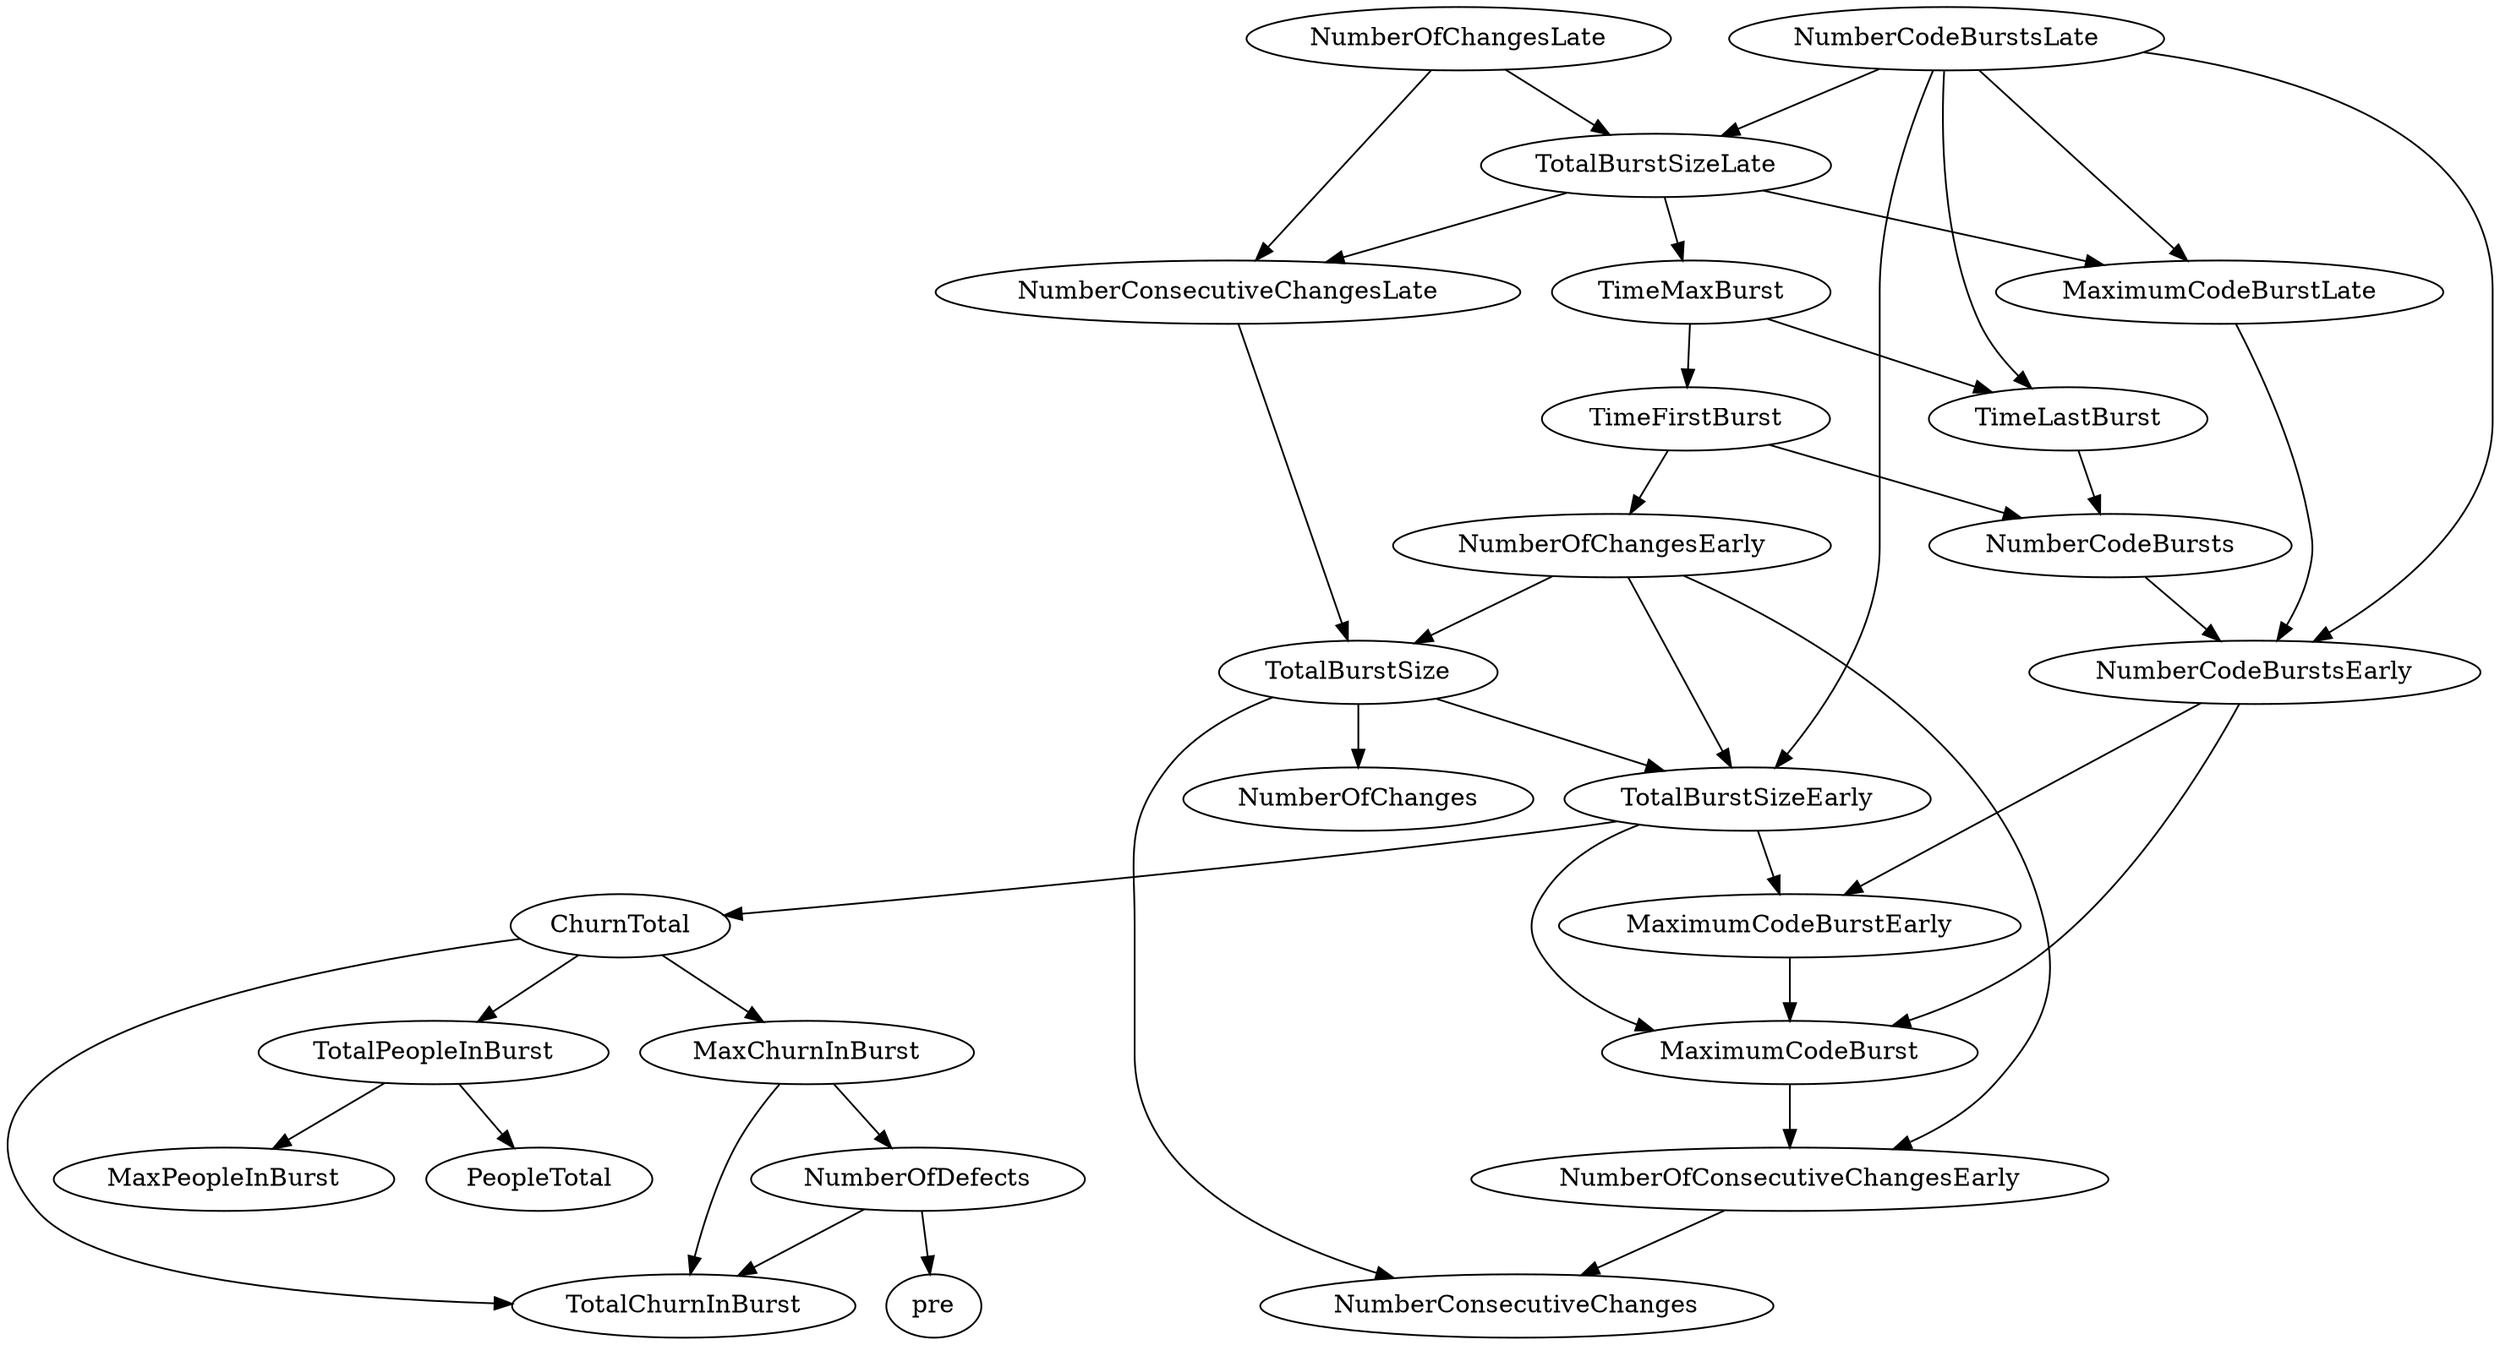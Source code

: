 digraph {
   TotalPeopleInBurst;
   MaximumCodeBurstLate;
   NumberOfChanges;
   MaxPeopleInBurst;
   TotalBurstSizeLate;
   NumberCodeBurstsLate;
   NumberOfChangesLate;
   NumberOfChangesEarly;
   MaxChurnInBurst;
   MaximumCodeBurstEarly;
   NumberCodeBurstsEarly;
   TimeFirstBurst;
   TotalChurnInBurst;
   ChurnTotal;
   MaximumCodeBurst;
   NumberOfConsecutiveChangesEarly;
   NumberConsecutiveChangesLate;
   TotalBurstSizeEarly;
   TotalBurstSize;
   TimeMaxBurst;
   NumberConsecutiveChanges;
   TimeLastBurst;
   NumberCodeBursts;
   PeopleTotal;
   pre;
   NumberOfDefects;
   TotalPeopleInBurst -> MaxPeopleInBurst;
   TotalPeopleInBurst -> PeopleTotal;
   MaximumCodeBurstLate -> NumberCodeBurstsEarly;
   TotalBurstSizeLate -> MaximumCodeBurstLate;
   TotalBurstSizeLate -> NumberConsecutiveChangesLate;
   TotalBurstSizeLate -> TimeMaxBurst;
   NumberCodeBurstsLate -> MaximumCodeBurstLate;
   NumberCodeBurstsLate -> TotalBurstSizeLate;
   NumberCodeBurstsLate -> NumberCodeBurstsEarly;
   NumberCodeBurstsLate -> TotalBurstSizeEarly;
   NumberCodeBurstsLate -> TimeLastBurst;
   NumberOfChangesLate -> TotalBurstSizeLate;
   NumberOfChangesLate -> NumberConsecutiveChangesLate;
   NumberOfChangesEarly -> NumberOfConsecutiveChangesEarly;
   NumberOfChangesEarly -> TotalBurstSizeEarly;
   NumberOfChangesEarly -> TotalBurstSize;
   MaxChurnInBurst -> TotalChurnInBurst;
   MaxChurnInBurst -> NumberOfDefects;
   MaximumCodeBurstEarly -> MaximumCodeBurst;
   NumberCodeBurstsEarly -> MaximumCodeBurstEarly;
   NumberCodeBurstsEarly -> MaximumCodeBurst;
   TimeFirstBurst -> NumberOfChangesEarly;
   TimeFirstBurst -> NumberCodeBursts;
   ChurnTotal -> TotalPeopleInBurst;
   ChurnTotal -> MaxChurnInBurst;
   ChurnTotal -> TotalChurnInBurst;
   MaximumCodeBurst -> NumberOfConsecutiveChangesEarly;
   NumberOfConsecutiveChangesEarly -> NumberConsecutiveChanges;
   NumberConsecutiveChangesLate -> TotalBurstSize;
   TotalBurstSizeEarly -> MaximumCodeBurstEarly;
   TotalBurstSizeEarly -> ChurnTotal;
   TotalBurstSizeEarly -> MaximumCodeBurst;
   TotalBurstSize -> NumberOfChanges;
   TotalBurstSize -> TotalBurstSizeEarly;
   TotalBurstSize -> NumberConsecutiveChanges;
   TimeMaxBurst -> TimeFirstBurst;
   TimeMaxBurst -> TimeLastBurst;
   TimeLastBurst -> NumberCodeBursts;
   NumberCodeBursts -> NumberCodeBurstsEarly;
   NumberOfDefects -> TotalChurnInBurst;
   NumberOfDefects -> pre;
}
